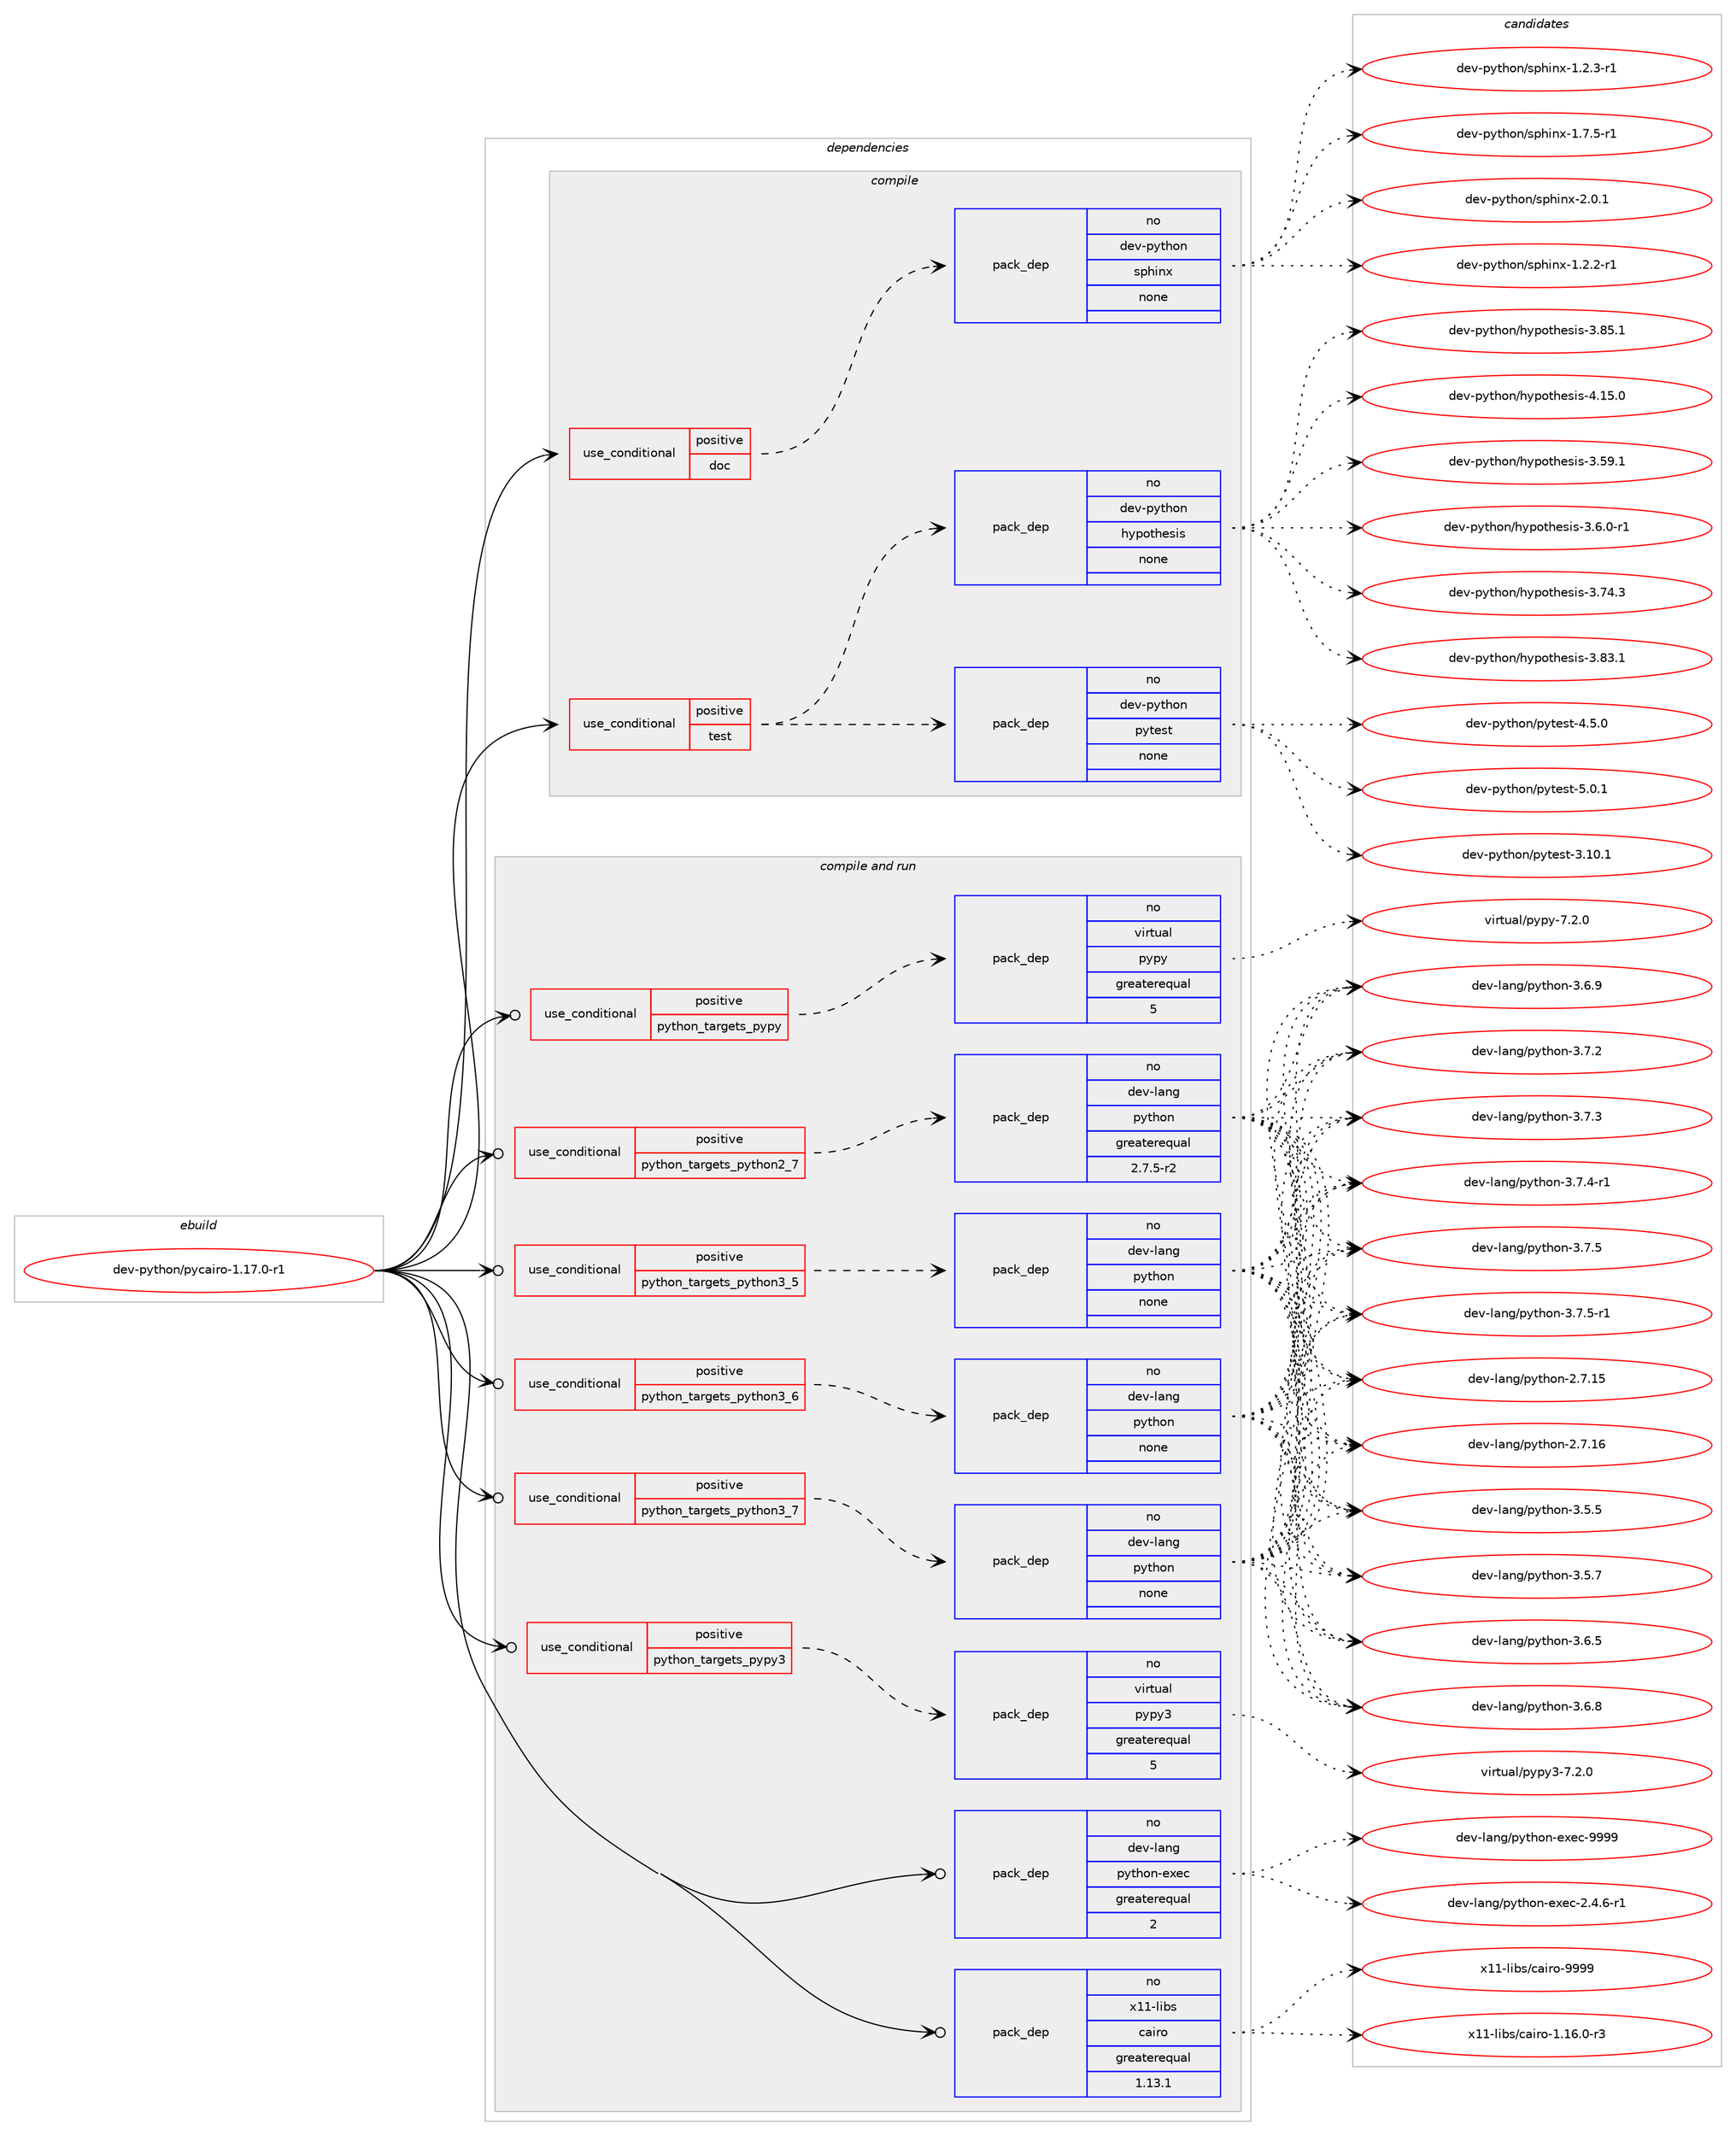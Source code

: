 digraph prolog {

# *************
# Graph options
# *************

newrank=true;
concentrate=true;
compound=true;
graph [rankdir=LR,fontname=Helvetica,fontsize=10,ranksep=1.5];#, ranksep=2.5, nodesep=0.2];
edge  [arrowhead=vee];
node  [fontname=Helvetica,fontsize=10];

# **********
# The ebuild
# **********

subgraph cluster_leftcol {
color=gray;
rank=same;
label=<<i>ebuild</i>>;
id [label="dev-python/pycairo-1.17.0-r1", color=red, width=4, href="../dev-python/pycairo-1.17.0-r1.svg"];
}

# ****************
# The dependencies
# ****************

subgraph cluster_midcol {
color=gray;
label=<<i>dependencies</i>>;
subgraph cluster_compile {
fillcolor="#eeeeee";
style=filled;
label=<<i>compile</i>>;
subgraph cond145391 {
dependency624465 [label=<<TABLE BORDER="0" CELLBORDER="1" CELLSPACING="0" CELLPADDING="4"><TR><TD ROWSPAN="3" CELLPADDING="10">use_conditional</TD></TR><TR><TD>positive</TD></TR><TR><TD>doc</TD></TR></TABLE>>, shape=none, color=red];
subgraph pack467230 {
dependency624466 [label=<<TABLE BORDER="0" CELLBORDER="1" CELLSPACING="0" CELLPADDING="4" WIDTH="220"><TR><TD ROWSPAN="6" CELLPADDING="30">pack_dep</TD></TR><TR><TD WIDTH="110">no</TD></TR><TR><TD>dev-python</TD></TR><TR><TD>sphinx</TD></TR><TR><TD>none</TD></TR><TR><TD></TD></TR></TABLE>>, shape=none, color=blue];
}
dependency624465:e -> dependency624466:w [weight=20,style="dashed",arrowhead="vee"];
}
id:e -> dependency624465:w [weight=20,style="solid",arrowhead="vee"];
subgraph cond145392 {
dependency624467 [label=<<TABLE BORDER="0" CELLBORDER="1" CELLSPACING="0" CELLPADDING="4"><TR><TD ROWSPAN="3" CELLPADDING="10">use_conditional</TD></TR><TR><TD>positive</TD></TR><TR><TD>test</TD></TR></TABLE>>, shape=none, color=red];
subgraph pack467231 {
dependency624468 [label=<<TABLE BORDER="0" CELLBORDER="1" CELLSPACING="0" CELLPADDING="4" WIDTH="220"><TR><TD ROWSPAN="6" CELLPADDING="30">pack_dep</TD></TR><TR><TD WIDTH="110">no</TD></TR><TR><TD>dev-python</TD></TR><TR><TD>pytest</TD></TR><TR><TD>none</TD></TR><TR><TD></TD></TR></TABLE>>, shape=none, color=blue];
}
dependency624467:e -> dependency624468:w [weight=20,style="dashed",arrowhead="vee"];
subgraph pack467232 {
dependency624469 [label=<<TABLE BORDER="0" CELLBORDER="1" CELLSPACING="0" CELLPADDING="4" WIDTH="220"><TR><TD ROWSPAN="6" CELLPADDING="30">pack_dep</TD></TR><TR><TD WIDTH="110">no</TD></TR><TR><TD>dev-python</TD></TR><TR><TD>hypothesis</TD></TR><TR><TD>none</TD></TR><TR><TD></TD></TR></TABLE>>, shape=none, color=blue];
}
dependency624467:e -> dependency624469:w [weight=20,style="dashed",arrowhead="vee"];
}
id:e -> dependency624467:w [weight=20,style="solid",arrowhead="vee"];
}
subgraph cluster_compileandrun {
fillcolor="#eeeeee";
style=filled;
label=<<i>compile and run</i>>;
subgraph cond145393 {
dependency624470 [label=<<TABLE BORDER="0" CELLBORDER="1" CELLSPACING="0" CELLPADDING="4"><TR><TD ROWSPAN="3" CELLPADDING="10">use_conditional</TD></TR><TR><TD>positive</TD></TR><TR><TD>python_targets_pypy</TD></TR></TABLE>>, shape=none, color=red];
subgraph pack467233 {
dependency624471 [label=<<TABLE BORDER="0" CELLBORDER="1" CELLSPACING="0" CELLPADDING="4" WIDTH="220"><TR><TD ROWSPAN="6" CELLPADDING="30">pack_dep</TD></TR><TR><TD WIDTH="110">no</TD></TR><TR><TD>virtual</TD></TR><TR><TD>pypy</TD></TR><TR><TD>greaterequal</TD></TR><TR><TD>5</TD></TR></TABLE>>, shape=none, color=blue];
}
dependency624470:e -> dependency624471:w [weight=20,style="dashed",arrowhead="vee"];
}
id:e -> dependency624470:w [weight=20,style="solid",arrowhead="odotvee"];
subgraph cond145394 {
dependency624472 [label=<<TABLE BORDER="0" CELLBORDER="1" CELLSPACING="0" CELLPADDING="4"><TR><TD ROWSPAN="3" CELLPADDING="10">use_conditional</TD></TR><TR><TD>positive</TD></TR><TR><TD>python_targets_pypy3</TD></TR></TABLE>>, shape=none, color=red];
subgraph pack467234 {
dependency624473 [label=<<TABLE BORDER="0" CELLBORDER="1" CELLSPACING="0" CELLPADDING="4" WIDTH="220"><TR><TD ROWSPAN="6" CELLPADDING="30">pack_dep</TD></TR><TR><TD WIDTH="110">no</TD></TR><TR><TD>virtual</TD></TR><TR><TD>pypy3</TD></TR><TR><TD>greaterequal</TD></TR><TR><TD>5</TD></TR></TABLE>>, shape=none, color=blue];
}
dependency624472:e -> dependency624473:w [weight=20,style="dashed",arrowhead="vee"];
}
id:e -> dependency624472:w [weight=20,style="solid",arrowhead="odotvee"];
subgraph cond145395 {
dependency624474 [label=<<TABLE BORDER="0" CELLBORDER="1" CELLSPACING="0" CELLPADDING="4"><TR><TD ROWSPAN="3" CELLPADDING="10">use_conditional</TD></TR><TR><TD>positive</TD></TR><TR><TD>python_targets_python2_7</TD></TR></TABLE>>, shape=none, color=red];
subgraph pack467235 {
dependency624475 [label=<<TABLE BORDER="0" CELLBORDER="1" CELLSPACING="0" CELLPADDING="4" WIDTH="220"><TR><TD ROWSPAN="6" CELLPADDING="30">pack_dep</TD></TR><TR><TD WIDTH="110">no</TD></TR><TR><TD>dev-lang</TD></TR><TR><TD>python</TD></TR><TR><TD>greaterequal</TD></TR><TR><TD>2.7.5-r2</TD></TR></TABLE>>, shape=none, color=blue];
}
dependency624474:e -> dependency624475:w [weight=20,style="dashed",arrowhead="vee"];
}
id:e -> dependency624474:w [weight=20,style="solid",arrowhead="odotvee"];
subgraph cond145396 {
dependency624476 [label=<<TABLE BORDER="0" CELLBORDER="1" CELLSPACING="0" CELLPADDING="4"><TR><TD ROWSPAN="3" CELLPADDING="10">use_conditional</TD></TR><TR><TD>positive</TD></TR><TR><TD>python_targets_python3_5</TD></TR></TABLE>>, shape=none, color=red];
subgraph pack467236 {
dependency624477 [label=<<TABLE BORDER="0" CELLBORDER="1" CELLSPACING="0" CELLPADDING="4" WIDTH="220"><TR><TD ROWSPAN="6" CELLPADDING="30">pack_dep</TD></TR><TR><TD WIDTH="110">no</TD></TR><TR><TD>dev-lang</TD></TR><TR><TD>python</TD></TR><TR><TD>none</TD></TR><TR><TD></TD></TR></TABLE>>, shape=none, color=blue];
}
dependency624476:e -> dependency624477:w [weight=20,style="dashed",arrowhead="vee"];
}
id:e -> dependency624476:w [weight=20,style="solid",arrowhead="odotvee"];
subgraph cond145397 {
dependency624478 [label=<<TABLE BORDER="0" CELLBORDER="1" CELLSPACING="0" CELLPADDING="4"><TR><TD ROWSPAN="3" CELLPADDING="10">use_conditional</TD></TR><TR><TD>positive</TD></TR><TR><TD>python_targets_python3_6</TD></TR></TABLE>>, shape=none, color=red];
subgraph pack467237 {
dependency624479 [label=<<TABLE BORDER="0" CELLBORDER="1" CELLSPACING="0" CELLPADDING="4" WIDTH="220"><TR><TD ROWSPAN="6" CELLPADDING="30">pack_dep</TD></TR><TR><TD WIDTH="110">no</TD></TR><TR><TD>dev-lang</TD></TR><TR><TD>python</TD></TR><TR><TD>none</TD></TR><TR><TD></TD></TR></TABLE>>, shape=none, color=blue];
}
dependency624478:e -> dependency624479:w [weight=20,style="dashed",arrowhead="vee"];
}
id:e -> dependency624478:w [weight=20,style="solid",arrowhead="odotvee"];
subgraph cond145398 {
dependency624480 [label=<<TABLE BORDER="0" CELLBORDER="1" CELLSPACING="0" CELLPADDING="4"><TR><TD ROWSPAN="3" CELLPADDING="10">use_conditional</TD></TR><TR><TD>positive</TD></TR><TR><TD>python_targets_python3_7</TD></TR></TABLE>>, shape=none, color=red];
subgraph pack467238 {
dependency624481 [label=<<TABLE BORDER="0" CELLBORDER="1" CELLSPACING="0" CELLPADDING="4" WIDTH="220"><TR><TD ROWSPAN="6" CELLPADDING="30">pack_dep</TD></TR><TR><TD WIDTH="110">no</TD></TR><TR><TD>dev-lang</TD></TR><TR><TD>python</TD></TR><TR><TD>none</TD></TR><TR><TD></TD></TR></TABLE>>, shape=none, color=blue];
}
dependency624480:e -> dependency624481:w [weight=20,style="dashed",arrowhead="vee"];
}
id:e -> dependency624480:w [weight=20,style="solid",arrowhead="odotvee"];
subgraph pack467239 {
dependency624482 [label=<<TABLE BORDER="0" CELLBORDER="1" CELLSPACING="0" CELLPADDING="4" WIDTH="220"><TR><TD ROWSPAN="6" CELLPADDING="30">pack_dep</TD></TR><TR><TD WIDTH="110">no</TD></TR><TR><TD>dev-lang</TD></TR><TR><TD>python-exec</TD></TR><TR><TD>greaterequal</TD></TR><TR><TD>2</TD></TR></TABLE>>, shape=none, color=blue];
}
id:e -> dependency624482:w [weight=20,style="solid",arrowhead="odotvee"];
subgraph pack467240 {
dependency624483 [label=<<TABLE BORDER="0" CELLBORDER="1" CELLSPACING="0" CELLPADDING="4" WIDTH="220"><TR><TD ROWSPAN="6" CELLPADDING="30">pack_dep</TD></TR><TR><TD WIDTH="110">no</TD></TR><TR><TD>x11-libs</TD></TR><TR><TD>cairo</TD></TR><TR><TD>greaterequal</TD></TR><TR><TD>1.13.1</TD></TR></TABLE>>, shape=none, color=blue];
}
id:e -> dependency624483:w [weight=20,style="solid",arrowhead="odotvee"];
}
subgraph cluster_run {
fillcolor="#eeeeee";
style=filled;
label=<<i>run</i>>;
}
}

# **************
# The candidates
# **************

subgraph cluster_choices {
rank=same;
color=gray;
label=<<i>candidates</i>>;

subgraph choice467230 {
color=black;
nodesep=1;
choice10010111845112121116104111110471151121041051101204549465046504511449 [label="dev-python/sphinx-1.2.2-r1", color=red, width=4,href="../dev-python/sphinx-1.2.2-r1.svg"];
choice10010111845112121116104111110471151121041051101204549465046514511449 [label="dev-python/sphinx-1.2.3-r1", color=red, width=4,href="../dev-python/sphinx-1.2.3-r1.svg"];
choice10010111845112121116104111110471151121041051101204549465546534511449 [label="dev-python/sphinx-1.7.5-r1", color=red, width=4,href="../dev-python/sphinx-1.7.5-r1.svg"];
choice1001011184511212111610411111047115112104105110120455046484649 [label="dev-python/sphinx-2.0.1", color=red, width=4,href="../dev-python/sphinx-2.0.1.svg"];
dependency624466:e -> choice10010111845112121116104111110471151121041051101204549465046504511449:w [style=dotted,weight="100"];
dependency624466:e -> choice10010111845112121116104111110471151121041051101204549465046514511449:w [style=dotted,weight="100"];
dependency624466:e -> choice10010111845112121116104111110471151121041051101204549465546534511449:w [style=dotted,weight="100"];
dependency624466:e -> choice1001011184511212111610411111047115112104105110120455046484649:w [style=dotted,weight="100"];
}
subgraph choice467231 {
color=black;
nodesep=1;
choice100101118451121211161041111104711212111610111511645514649484649 [label="dev-python/pytest-3.10.1", color=red, width=4,href="../dev-python/pytest-3.10.1.svg"];
choice1001011184511212111610411111047112121116101115116455246534648 [label="dev-python/pytest-4.5.0", color=red, width=4,href="../dev-python/pytest-4.5.0.svg"];
choice1001011184511212111610411111047112121116101115116455346484649 [label="dev-python/pytest-5.0.1", color=red, width=4,href="../dev-python/pytest-5.0.1.svg"];
dependency624468:e -> choice100101118451121211161041111104711212111610111511645514649484649:w [style=dotted,weight="100"];
dependency624468:e -> choice1001011184511212111610411111047112121116101115116455246534648:w [style=dotted,weight="100"];
dependency624468:e -> choice1001011184511212111610411111047112121116101115116455346484649:w [style=dotted,weight="100"];
}
subgraph choice467232 {
color=black;
nodesep=1;
choice100101118451121211161041111104710412111211111610410111510511545514653574649 [label="dev-python/hypothesis-3.59.1", color=red, width=4,href="../dev-python/hypothesis-3.59.1.svg"];
choice10010111845112121116104111110471041211121111161041011151051154551465446484511449 [label="dev-python/hypothesis-3.6.0-r1", color=red, width=4,href="../dev-python/hypothesis-3.6.0-r1.svg"];
choice100101118451121211161041111104710412111211111610410111510511545514655524651 [label="dev-python/hypothesis-3.74.3", color=red, width=4,href="../dev-python/hypothesis-3.74.3.svg"];
choice100101118451121211161041111104710412111211111610410111510511545514656514649 [label="dev-python/hypothesis-3.83.1", color=red, width=4,href="../dev-python/hypothesis-3.83.1.svg"];
choice100101118451121211161041111104710412111211111610410111510511545514656534649 [label="dev-python/hypothesis-3.85.1", color=red, width=4,href="../dev-python/hypothesis-3.85.1.svg"];
choice100101118451121211161041111104710412111211111610410111510511545524649534648 [label="dev-python/hypothesis-4.15.0", color=red, width=4,href="../dev-python/hypothesis-4.15.0.svg"];
dependency624469:e -> choice100101118451121211161041111104710412111211111610410111510511545514653574649:w [style=dotted,weight="100"];
dependency624469:e -> choice10010111845112121116104111110471041211121111161041011151051154551465446484511449:w [style=dotted,weight="100"];
dependency624469:e -> choice100101118451121211161041111104710412111211111610410111510511545514655524651:w [style=dotted,weight="100"];
dependency624469:e -> choice100101118451121211161041111104710412111211111610410111510511545514656514649:w [style=dotted,weight="100"];
dependency624469:e -> choice100101118451121211161041111104710412111211111610410111510511545514656534649:w [style=dotted,weight="100"];
dependency624469:e -> choice100101118451121211161041111104710412111211111610410111510511545524649534648:w [style=dotted,weight="100"];
}
subgraph choice467233 {
color=black;
nodesep=1;
choice1181051141161179710847112121112121455546504648 [label="virtual/pypy-7.2.0", color=red, width=4,href="../virtual/pypy-7.2.0.svg"];
dependency624471:e -> choice1181051141161179710847112121112121455546504648:w [style=dotted,weight="100"];
}
subgraph choice467234 {
color=black;
nodesep=1;
choice118105114116117971084711212111212151455546504648 [label="virtual/pypy3-7.2.0", color=red, width=4,href="../virtual/pypy3-7.2.0.svg"];
dependency624473:e -> choice118105114116117971084711212111212151455546504648:w [style=dotted,weight="100"];
}
subgraph choice467235 {
color=black;
nodesep=1;
choice10010111845108971101034711212111610411111045504655464953 [label="dev-lang/python-2.7.15", color=red, width=4,href="../dev-lang/python-2.7.15.svg"];
choice10010111845108971101034711212111610411111045504655464954 [label="dev-lang/python-2.7.16", color=red, width=4,href="../dev-lang/python-2.7.16.svg"];
choice100101118451089711010347112121116104111110455146534653 [label="dev-lang/python-3.5.5", color=red, width=4,href="../dev-lang/python-3.5.5.svg"];
choice100101118451089711010347112121116104111110455146534655 [label="dev-lang/python-3.5.7", color=red, width=4,href="../dev-lang/python-3.5.7.svg"];
choice100101118451089711010347112121116104111110455146544653 [label="dev-lang/python-3.6.5", color=red, width=4,href="../dev-lang/python-3.6.5.svg"];
choice100101118451089711010347112121116104111110455146544656 [label="dev-lang/python-3.6.8", color=red, width=4,href="../dev-lang/python-3.6.8.svg"];
choice100101118451089711010347112121116104111110455146544657 [label="dev-lang/python-3.6.9", color=red, width=4,href="../dev-lang/python-3.6.9.svg"];
choice100101118451089711010347112121116104111110455146554650 [label="dev-lang/python-3.7.2", color=red, width=4,href="../dev-lang/python-3.7.2.svg"];
choice100101118451089711010347112121116104111110455146554651 [label="dev-lang/python-3.7.3", color=red, width=4,href="../dev-lang/python-3.7.3.svg"];
choice1001011184510897110103471121211161041111104551465546524511449 [label="dev-lang/python-3.7.4-r1", color=red, width=4,href="../dev-lang/python-3.7.4-r1.svg"];
choice100101118451089711010347112121116104111110455146554653 [label="dev-lang/python-3.7.5", color=red, width=4,href="../dev-lang/python-3.7.5.svg"];
choice1001011184510897110103471121211161041111104551465546534511449 [label="dev-lang/python-3.7.5-r1", color=red, width=4,href="../dev-lang/python-3.7.5-r1.svg"];
dependency624475:e -> choice10010111845108971101034711212111610411111045504655464953:w [style=dotted,weight="100"];
dependency624475:e -> choice10010111845108971101034711212111610411111045504655464954:w [style=dotted,weight="100"];
dependency624475:e -> choice100101118451089711010347112121116104111110455146534653:w [style=dotted,weight="100"];
dependency624475:e -> choice100101118451089711010347112121116104111110455146534655:w [style=dotted,weight="100"];
dependency624475:e -> choice100101118451089711010347112121116104111110455146544653:w [style=dotted,weight="100"];
dependency624475:e -> choice100101118451089711010347112121116104111110455146544656:w [style=dotted,weight="100"];
dependency624475:e -> choice100101118451089711010347112121116104111110455146544657:w [style=dotted,weight="100"];
dependency624475:e -> choice100101118451089711010347112121116104111110455146554650:w [style=dotted,weight="100"];
dependency624475:e -> choice100101118451089711010347112121116104111110455146554651:w [style=dotted,weight="100"];
dependency624475:e -> choice1001011184510897110103471121211161041111104551465546524511449:w [style=dotted,weight="100"];
dependency624475:e -> choice100101118451089711010347112121116104111110455146554653:w [style=dotted,weight="100"];
dependency624475:e -> choice1001011184510897110103471121211161041111104551465546534511449:w [style=dotted,weight="100"];
}
subgraph choice467236 {
color=black;
nodesep=1;
choice10010111845108971101034711212111610411111045504655464953 [label="dev-lang/python-2.7.15", color=red, width=4,href="../dev-lang/python-2.7.15.svg"];
choice10010111845108971101034711212111610411111045504655464954 [label="dev-lang/python-2.7.16", color=red, width=4,href="../dev-lang/python-2.7.16.svg"];
choice100101118451089711010347112121116104111110455146534653 [label="dev-lang/python-3.5.5", color=red, width=4,href="../dev-lang/python-3.5.5.svg"];
choice100101118451089711010347112121116104111110455146534655 [label="dev-lang/python-3.5.7", color=red, width=4,href="../dev-lang/python-3.5.7.svg"];
choice100101118451089711010347112121116104111110455146544653 [label="dev-lang/python-3.6.5", color=red, width=4,href="../dev-lang/python-3.6.5.svg"];
choice100101118451089711010347112121116104111110455146544656 [label="dev-lang/python-3.6.8", color=red, width=4,href="../dev-lang/python-3.6.8.svg"];
choice100101118451089711010347112121116104111110455146544657 [label="dev-lang/python-3.6.9", color=red, width=4,href="../dev-lang/python-3.6.9.svg"];
choice100101118451089711010347112121116104111110455146554650 [label="dev-lang/python-3.7.2", color=red, width=4,href="../dev-lang/python-3.7.2.svg"];
choice100101118451089711010347112121116104111110455146554651 [label="dev-lang/python-3.7.3", color=red, width=4,href="../dev-lang/python-3.7.3.svg"];
choice1001011184510897110103471121211161041111104551465546524511449 [label="dev-lang/python-3.7.4-r1", color=red, width=4,href="../dev-lang/python-3.7.4-r1.svg"];
choice100101118451089711010347112121116104111110455146554653 [label="dev-lang/python-3.7.5", color=red, width=4,href="../dev-lang/python-3.7.5.svg"];
choice1001011184510897110103471121211161041111104551465546534511449 [label="dev-lang/python-3.7.5-r1", color=red, width=4,href="../dev-lang/python-3.7.5-r1.svg"];
dependency624477:e -> choice10010111845108971101034711212111610411111045504655464953:w [style=dotted,weight="100"];
dependency624477:e -> choice10010111845108971101034711212111610411111045504655464954:w [style=dotted,weight="100"];
dependency624477:e -> choice100101118451089711010347112121116104111110455146534653:w [style=dotted,weight="100"];
dependency624477:e -> choice100101118451089711010347112121116104111110455146534655:w [style=dotted,weight="100"];
dependency624477:e -> choice100101118451089711010347112121116104111110455146544653:w [style=dotted,weight="100"];
dependency624477:e -> choice100101118451089711010347112121116104111110455146544656:w [style=dotted,weight="100"];
dependency624477:e -> choice100101118451089711010347112121116104111110455146544657:w [style=dotted,weight="100"];
dependency624477:e -> choice100101118451089711010347112121116104111110455146554650:w [style=dotted,weight="100"];
dependency624477:e -> choice100101118451089711010347112121116104111110455146554651:w [style=dotted,weight="100"];
dependency624477:e -> choice1001011184510897110103471121211161041111104551465546524511449:w [style=dotted,weight="100"];
dependency624477:e -> choice100101118451089711010347112121116104111110455146554653:w [style=dotted,weight="100"];
dependency624477:e -> choice1001011184510897110103471121211161041111104551465546534511449:w [style=dotted,weight="100"];
}
subgraph choice467237 {
color=black;
nodesep=1;
choice10010111845108971101034711212111610411111045504655464953 [label="dev-lang/python-2.7.15", color=red, width=4,href="../dev-lang/python-2.7.15.svg"];
choice10010111845108971101034711212111610411111045504655464954 [label="dev-lang/python-2.7.16", color=red, width=4,href="../dev-lang/python-2.7.16.svg"];
choice100101118451089711010347112121116104111110455146534653 [label="dev-lang/python-3.5.5", color=red, width=4,href="../dev-lang/python-3.5.5.svg"];
choice100101118451089711010347112121116104111110455146534655 [label="dev-lang/python-3.5.7", color=red, width=4,href="../dev-lang/python-3.5.7.svg"];
choice100101118451089711010347112121116104111110455146544653 [label="dev-lang/python-3.6.5", color=red, width=4,href="../dev-lang/python-3.6.5.svg"];
choice100101118451089711010347112121116104111110455146544656 [label="dev-lang/python-3.6.8", color=red, width=4,href="../dev-lang/python-3.6.8.svg"];
choice100101118451089711010347112121116104111110455146544657 [label="dev-lang/python-3.6.9", color=red, width=4,href="../dev-lang/python-3.6.9.svg"];
choice100101118451089711010347112121116104111110455146554650 [label="dev-lang/python-3.7.2", color=red, width=4,href="../dev-lang/python-3.7.2.svg"];
choice100101118451089711010347112121116104111110455146554651 [label="dev-lang/python-3.7.3", color=red, width=4,href="../dev-lang/python-3.7.3.svg"];
choice1001011184510897110103471121211161041111104551465546524511449 [label="dev-lang/python-3.7.4-r1", color=red, width=4,href="../dev-lang/python-3.7.4-r1.svg"];
choice100101118451089711010347112121116104111110455146554653 [label="dev-lang/python-3.7.5", color=red, width=4,href="../dev-lang/python-3.7.5.svg"];
choice1001011184510897110103471121211161041111104551465546534511449 [label="dev-lang/python-3.7.5-r1", color=red, width=4,href="../dev-lang/python-3.7.5-r1.svg"];
dependency624479:e -> choice10010111845108971101034711212111610411111045504655464953:w [style=dotted,weight="100"];
dependency624479:e -> choice10010111845108971101034711212111610411111045504655464954:w [style=dotted,weight="100"];
dependency624479:e -> choice100101118451089711010347112121116104111110455146534653:w [style=dotted,weight="100"];
dependency624479:e -> choice100101118451089711010347112121116104111110455146534655:w [style=dotted,weight="100"];
dependency624479:e -> choice100101118451089711010347112121116104111110455146544653:w [style=dotted,weight="100"];
dependency624479:e -> choice100101118451089711010347112121116104111110455146544656:w [style=dotted,weight="100"];
dependency624479:e -> choice100101118451089711010347112121116104111110455146544657:w [style=dotted,weight="100"];
dependency624479:e -> choice100101118451089711010347112121116104111110455146554650:w [style=dotted,weight="100"];
dependency624479:e -> choice100101118451089711010347112121116104111110455146554651:w [style=dotted,weight="100"];
dependency624479:e -> choice1001011184510897110103471121211161041111104551465546524511449:w [style=dotted,weight="100"];
dependency624479:e -> choice100101118451089711010347112121116104111110455146554653:w [style=dotted,weight="100"];
dependency624479:e -> choice1001011184510897110103471121211161041111104551465546534511449:w [style=dotted,weight="100"];
}
subgraph choice467238 {
color=black;
nodesep=1;
choice10010111845108971101034711212111610411111045504655464953 [label="dev-lang/python-2.7.15", color=red, width=4,href="../dev-lang/python-2.7.15.svg"];
choice10010111845108971101034711212111610411111045504655464954 [label="dev-lang/python-2.7.16", color=red, width=4,href="../dev-lang/python-2.7.16.svg"];
choice100101118451089711010347112121116104111110455146534653 [label="dev-lang/python-3.5.5", color=red, width=4,href="../dev-lang/python-3.5.5.svg"];
choice100101118451089711010347112121116104111110455146534655 [label="dev-lang/python-3.5.7", color=red, width=4,href="../dev-lang/python-3.5.7.svg"];
choice100101118451089711010347112121116104111110455146544653 [label="dev-lang/python-3.6.5", color=red, width=4,href="../dev-lang/python-3.6.5.svg"];
choice100101118451089711010347112121116104111110455146544656 [label="dev-lang/python-3.6.8", color=red, width=4,href="../dev-lang/python-3.6.8.svg"];
choice100101118451089711010347112121116104111110455146544657 [label="dev-lang/python-3.6.9", color=red, width=4,href="../dev-lang/python-3.6.9.svg"];
choice100101118451089711010347112121116104111110455146554650 [label="dev-lang/python-3.7.2", color=red, width=4,href="../dev-lang/python-3.7.2.svg"];
choice100101118451089711010347112121116104111110455146554651 [label="dev-lang/python-3.7.3", color=red, width=4,href="../dev-lang/python-3.7.3.svg"];
choice1001011184510897110103471121211161041111104551465546524511449 [label="dev-lang/python-3.7.4-r1", color=red, width=4,href="../dev-lang/python-3.7.4-r1.svg"];
choice100101118451089711010347112121116104111110455146554653 [label="dev-lang/python-3.7.5", color=red, width=4,href="../dev-lang/python-3.7.5.svg"];
choice1001011184510897110103471121211161041111104551465546534511449 [label="dev-lang/python-3.7.5-r1", color=red, width=4,href="../dev-lang/python-3.7.5-r1.svg"];
dependency624481:e -> choice10010111845108971101034711212111610411111045504655464953:w [style=dotted,weight="100"];
dependency624481:e -> choice10010111845108971101034711212111610411111045504655464954:w [style=dotted,weight="100"];
dependency624481:e -> choice100101118451089711010347112121116104111110455146534653:w [style=dotted,weight="100"];
dependency624481:e -> choice100101118451089711010347112121116104111110455146534655:w [style=dotted,weight="100"];
dependency624481:e -> choice100101118451089711010347112121116104111110455146544653:w [style=dotted,weight="100"];
dependency624481:e -> choice100101118451089711010347112121116104111110455146544656:w [style=dotted,weight="100"];
dependency624481:e -> choice100101118451089711010347112121116104111110455146544657:w [style=dotted,weight="100"];
dependency624481:e -> choice100101118451089711010347112121116104111110455146554650:w [style=dotted,weight="100"];
dependency624481:e -> choice100101118451089711010347112121116104111110455146554651:w [style=dotted,weight="100"];
dependency624481:e -> choice1001011184510897110103471121211161041111104551465546524511449:w [style=dotted,weight="100"];
dependency624481:e -> choice100101118451089711010347112121116104111110455146554653:w [style=dotted,weight="100"];
dependency624481:e -> choice1001011184510897110103471121211161041111104551465546534511449:w [style=dotted,weight="100"];
}
subgraph choice467239 {
color=black;
nodesep=1;
choice10010111845108971101034711212111610411111045101120101994550465246544511449 [label="dev-lang/python-exec-2.4.6-r1", color=red, width=4,href="../dev-lang/python-exec-2.4.6-r1.svg"];
choice10010111845108971101034711212111610411111045101120101994557575757 [label="dev-lang/python-exec-9999", color=red, width=4,href="../dev-lang/python-exec-9999.svg"];
dependency624482:e -> choice10010111845108971101034711212111610411111045101120101994550465246544511449:w [style=dotted,weight="100"];
dependency624482:e -> choice10010111845108971101034711212111610411111045101120101994557575757:w [style=dotted,weight="100"];
}
subgraph choice467240 {
color=black;
nodesep=1;
choice12049494510810598115479997105114111454946495446484511451 [label="x11-libs/cairo-1.16.0-r3", color=red, width=4,href="../x11-libs/cairo-1.16.0-r3.svg"];
choice120494945108105981154799971051141114557575757 [label="x11-libs/cairo-9999", color=red, width=4,href="../x11-libs/cairo-9999.svg"];
dependency624483:e -> choice12049494510810598115479997105114111454946495446484511451:w [style=dotted,weight="100"];
dependency624483:e -> choice120494945108105981154799971051141114557575757:w [style=dotted,weight="100"];
}
}

}

